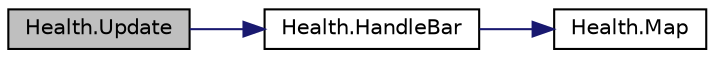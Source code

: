 digraph "Health.Update"
{
  edge [fontname="Helvetica",fontsize="10",labelfontname="Helvetica",labelfontsize="10"];
  node [fontname="Helvetica",fontsize="10",shape=record];
  rankdir="LR";
  Node10 [label="Health.Update",height=0.2,width=0.4,color="black", fillcolor="grey75", style="filled", fontcolor="black"];
  Node10 -> Node11 [color="midnightblue",fontsize="10",style="solid",fontname="Helvetica"];
  Node11 [label="Health.HandleBar",height=0.2,width=0.4,color="black", fillcolor="white", style="filled",URL="$class_health.html#acfa8281d78b729676c358e65a71246cd",tooltip="Will get the fill amount for the health bar to determine its mapping and will update accordingly ..."];
  Node11 -> Node12 [color="midnightblue",fontsize="10",style="solid",fontname="Helvetica"];
  Node12 [label="Health.Map",height=0.2,width=0.4,color="black", fillcolor="white", style="filled",URL="$class_health.html#a0b7454285608ca99ef5f246d8e9794ce",tooltip="Calculations to determine the 0 to 1 Unity asset and will calculate if it is greater than 1..."];
}
